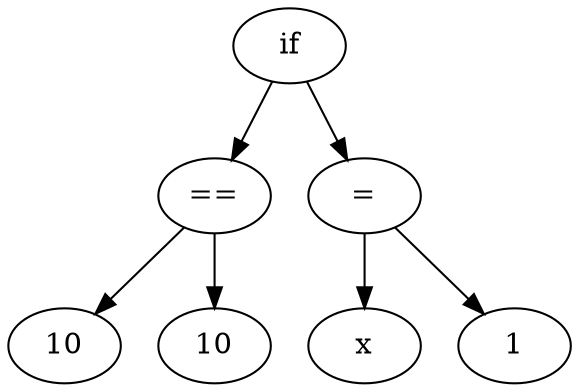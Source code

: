 // AST
digraph {
	140174310655200 [label=if]
	140174310657272 [label="=="]
	140174310654248 [label=10]
	140174310657272 -> 140174310654248
	140174310654416 [label=10]
	140174310657272 -> 140174310654416
	140174310655200 -> 140174310657272
	140174310654640 [label="="]
	140174310655816 [label=x]
	140174310654640 -> 140174310655816
	140174310656768 [label=1]
	140174310654640 -> 140174310656768
	140174310655200 -> 140174310654640
}
